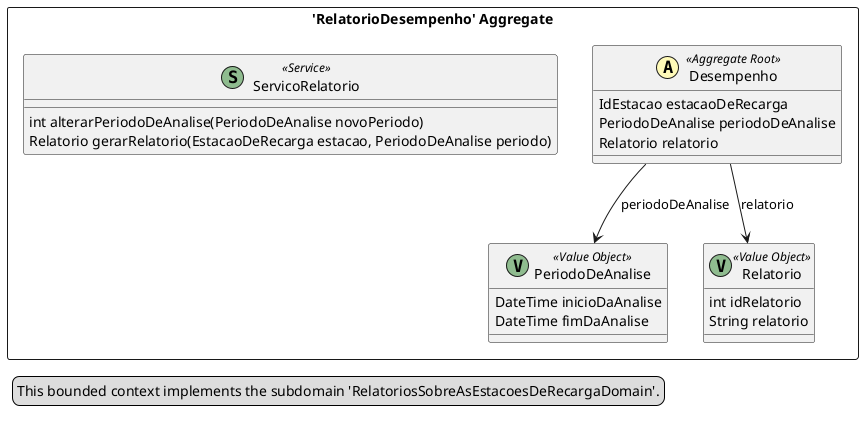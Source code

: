 @startuml

skinparam componentStyle uml2

package "'RelatorioDesempenho' Aggregate" <<Rectangle>> {
	class Desempenho <<(A,#fffab8) Aggregate Root>> {
		IdEstacao estacaoDeRecarga
		PeriodoDeAnalise periodoDeAnalise
		Relatorio relatorio
	}
	class PeriodoDeAnalise <<(V,DarkSeaGreen) Value Object>> {
		DateTime inicioDaAnalise
		DateTime fimDaAnalise
	}
	class Relatorio <<(V,DarkSeaGreen) Value Object>> {
		int idRelatorio
		String relatorio
	}
	class ServicoRelatorio <<(S,DarkSeaGreen) Service>> {
		int alterarPeriodoDeAnalise(PeriodoDeAnalise novoPeriodo)
		Relatorio gerarRelatorio(EstacaoDeRecarga estacao, PeriodoDeAnalise periodo)
	}
}
Desempenho --> Relatorio : relatorio
Desempenho --> PeriodoDeAnalise : periodoDeAnalise
legend left
  This bounded context implements the subdomain 'RelatoriosSobreAsEstacoesDeRecargaDomain'.
end legend


@enduml
